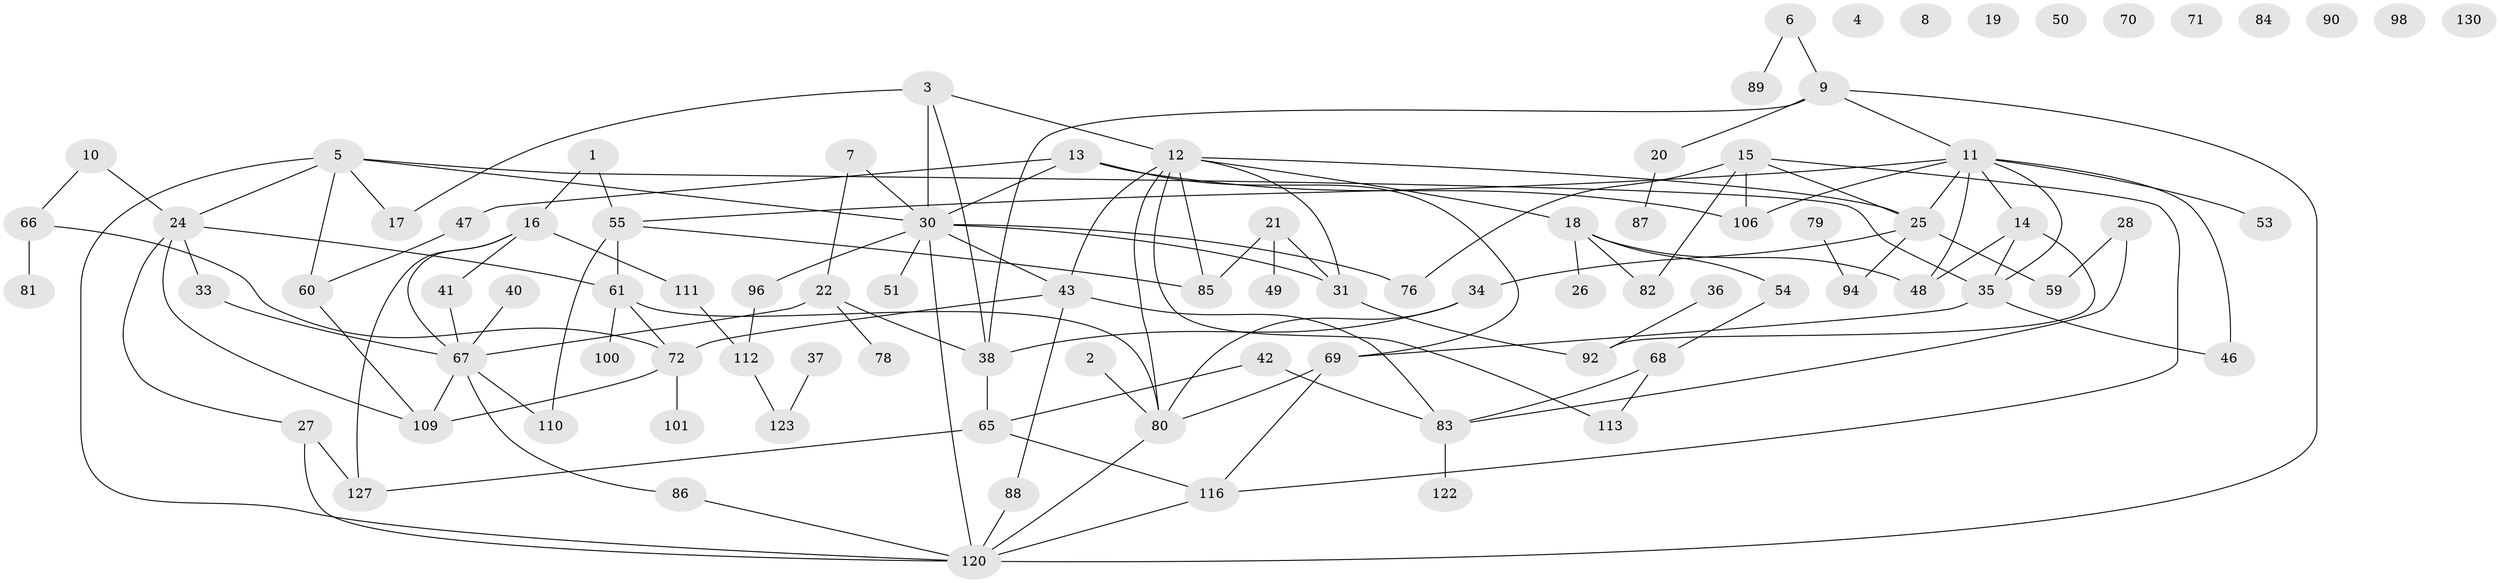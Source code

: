 // Generated by graph-tools (version 1.1) at 2025/23/03/03/25 07:23:27]
// undirected, 91 vertices, 129 edges
graph export_dot {
graph [start="1"]
  node [color=gray90,style=filled];
  1;
  2 [super="+57"];
  3 [super="+29"];
  4;
  5 [super="+102"];
  6;
  7;
  8;
  9 [super="+74"];
  10;
  11 [super="+128"];
  12 [super="+58"];
  13 [super="+77"];
  14 [super="+73"];
  15 [super="+32"];
  16 [super="+23"];
  17;
  18 [super="+75"];
  19;
  20 [super="+56"];
  21;
  22 [super="+44"];
  24 [super="+39"];
  25 [super="+45"];
  26;
  27 [super="+52"];
  28;
  30 [super="+63"];
  31 [super="+107"];
  33;
  34 [super="+124"];
  35 [super="+129"];
  36;
  37;
  38 [super="+64"];
  40;
  41 [super="+108"];
  42 [super="+115"];
  43 [super="+119"];
  46;
  47;
  48;
  49;
  50;
  51;
  53;
  54 [super="+125"];
  55 [super="+104"];
  59;
  60 [super="+114"];
  61 [super="+62"];
  65;
  66 [super="+103"];
  67 [super="+97"];
  68 [super="+105"];
  69 [super="+117"];
  70;
  71;
  72 [super="+95"];
  76;
  78;
  79;
  80 [super="+93"];
  81;
  82;
  83 [super="+91"];
  84;
  85 [super="+126"];
  86;
  87;
  88;
  89;
  90;
  92 [super="+99"];
  94;
  96;
  98;
  100;
  101;
  106;
  109;
  110;
  111;
  112 [super="+118"];
  113;
  116;
  120 [super="+121"];
  122;
  123;
  127;
  130;
  1 -- 55;
  1 -- 16;
  2 -- 80;
  3 -- 17 [weight=2];
  3 -- 38;
  3 -- 30;
  3 -- 12;
  5 -- 24;
  5 -- 120;
  5 -- 30;
  5 -- 17;
  5 -- 60;
  5 -- 35;
  6 -- 89;
  6 -- 9;
  7 -- 22;
  7 -- 30;
  9 -- 38;
  9 -- 20;
  9 -- 120;
  9 -- 11;
  10 -- 66;
  10 -- 24;
  11 -- 35;
  11 -- 48;
  11 -- 55;
  11 -- 53;
  11 -- 106;
  11 -- 14;
  11 -- 46;
  11 -- 25;
  12 -- 85;
  12 -- 80;
  12 -- 113;
  12 -- 43;
  12 -- 31;
  12 -- 18;
  12 -- 25;
  13 -- 106;
  13 -- 30;
  13 -- 69;
  13 -- 47;
  14 -- 35;
  14 -- 48;
  14 -- 92;
  15 -- 76;
  15 -- 82;
  15 -- 116;
  15 -- 106;
  15 -- 25;
  16 -- 67;
  16 -- 127;
  16 -- 111;
  16 -- 41;
  18 -- 54;
  18 -- 82;
  18 -- 48;
  18 -- 26;
  20 -- 87;
  21 -- 31;
  21 -- 49;
  21 -- 85;
  22 -- 67;
  22 -- 38;
  22 -- 78;
  24 -- 61;
  24 -- 33;
  24 -- 27;
  24 -- 109;
  25 -- 34;
  25 -- 94;
  25 -- 59;
  27 -- 120;
  27 -- 127;
  28 -- 59;
  28 -- 83;
  30 -- 31;
  30 -- 51;
  30 -- 96;
  30 -- 120;
  30 -- 43;
  30 -- 76;
  31 -- 92;
  33 -- 67;
  34 -- 80;
  34 -- 38;
  35 -- 46;
  35 -- 69;
  36 -- 92;
  37 -- 123;
  38 -- 65;
  40 -- 67;
  41 -- 67;
  42 -- 65;
  42 -- 83;
  43 -- 83;
  43 -- 88;
  43 -- 72;
  47 -- 60;
  54 -- 68;
  55 -- 110;
  55 -- 85;
  55 -- 61;
  60 -- 109;
  61 -- 100;
  61 -- 72;
  61 -- 80;
  65 -- 116;
  65 -- 127;
  66 -- 72;
  66 -- 81;
  67 -- 86;
  67 -- 109;
  67 -- 110;
  68 -- 113;
  68 -- 83;
  69 -- 80;
  69 -- 116;
  72 -- 101;
  72 -- 109;
  79 -- 94;
  80 -- 120;
  83 -- 122;
  86 -- 120;
  88 -- 120;
  96 -- 112;
  111 -- 112;
  112 -- 123;
  116 -- 120;
}
